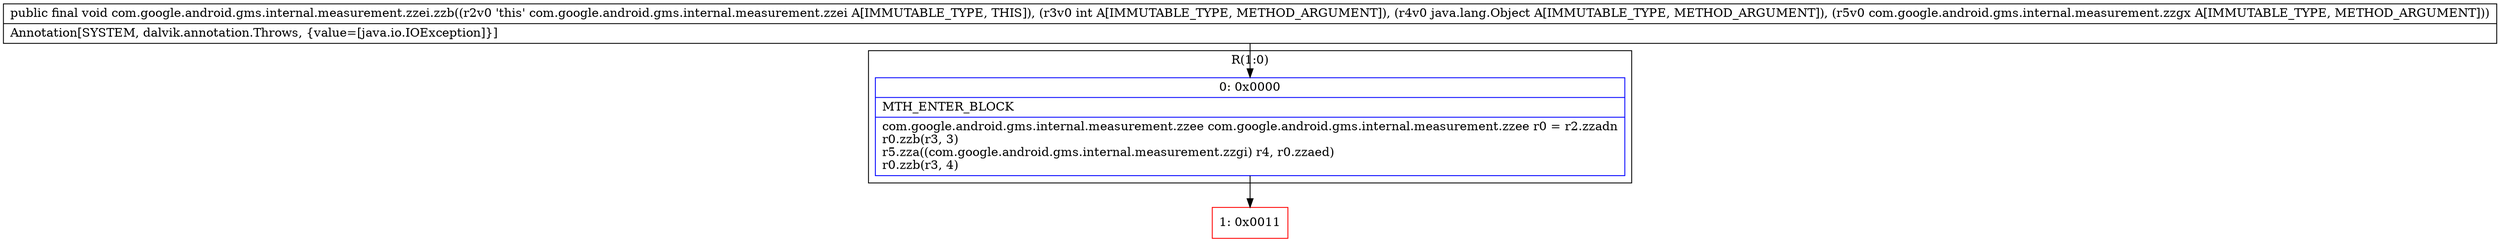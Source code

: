 digraph "CFG forcom.google.android.gms.internal.measurement.zzei.zzb(ILjava\/lang\/Object;Lcom\/google\/android\/gms\/internal\/measurement\/zzgx;)V" {
subgraph cluster_Region_727290939 {
label = "R(1:0)";
node [shape=record,color=blue];
Node_0 [shape=record,label="{0\:\ 0x0000|MTH_ENTER_BLOCK\l|com.google.android.gms.internal.measurement.zzee com.google.android.gms.internal.measurement.zzee r0 = r2.zzadn\lr0.zzb(r3, 3)\lr5.zza((com.google.android.gms.internal.measurement.zzgi) r4, r0.zzaed)\lr0.zzb(r3, 4)\l}"];
}
Node_1 [shape=record,color=red,label="{1\:\ 0x0011}"];
MethodNode[shape=record,label="{public final void com.google.android.gms.internal.measurement.zzei.zzb((r2v0 'this' com.google.android.gms.internal.measurement.zzei A[IMMUTABLE_TYPE, THIS]), (r3v0 int A[IMMUTABLE_TYPE, METHOD_ARGUMENT]), (r4v0 java.lang.Object A[IMMUTABLE_TYPE, METHOD_ARGUMENT]), (r5v0 com.google.android.gms.internal.measurement.zzgx A[IMMUTABLE_TYPE, METHOD_ARGUMENT]))  | Annotation[SYSTEM, dalvik.annotation.Throws, \{value=[java.io.IOException]\}]\l}"];
MethodNode -> Node_0;
Node_0 -> Node_1;
}

